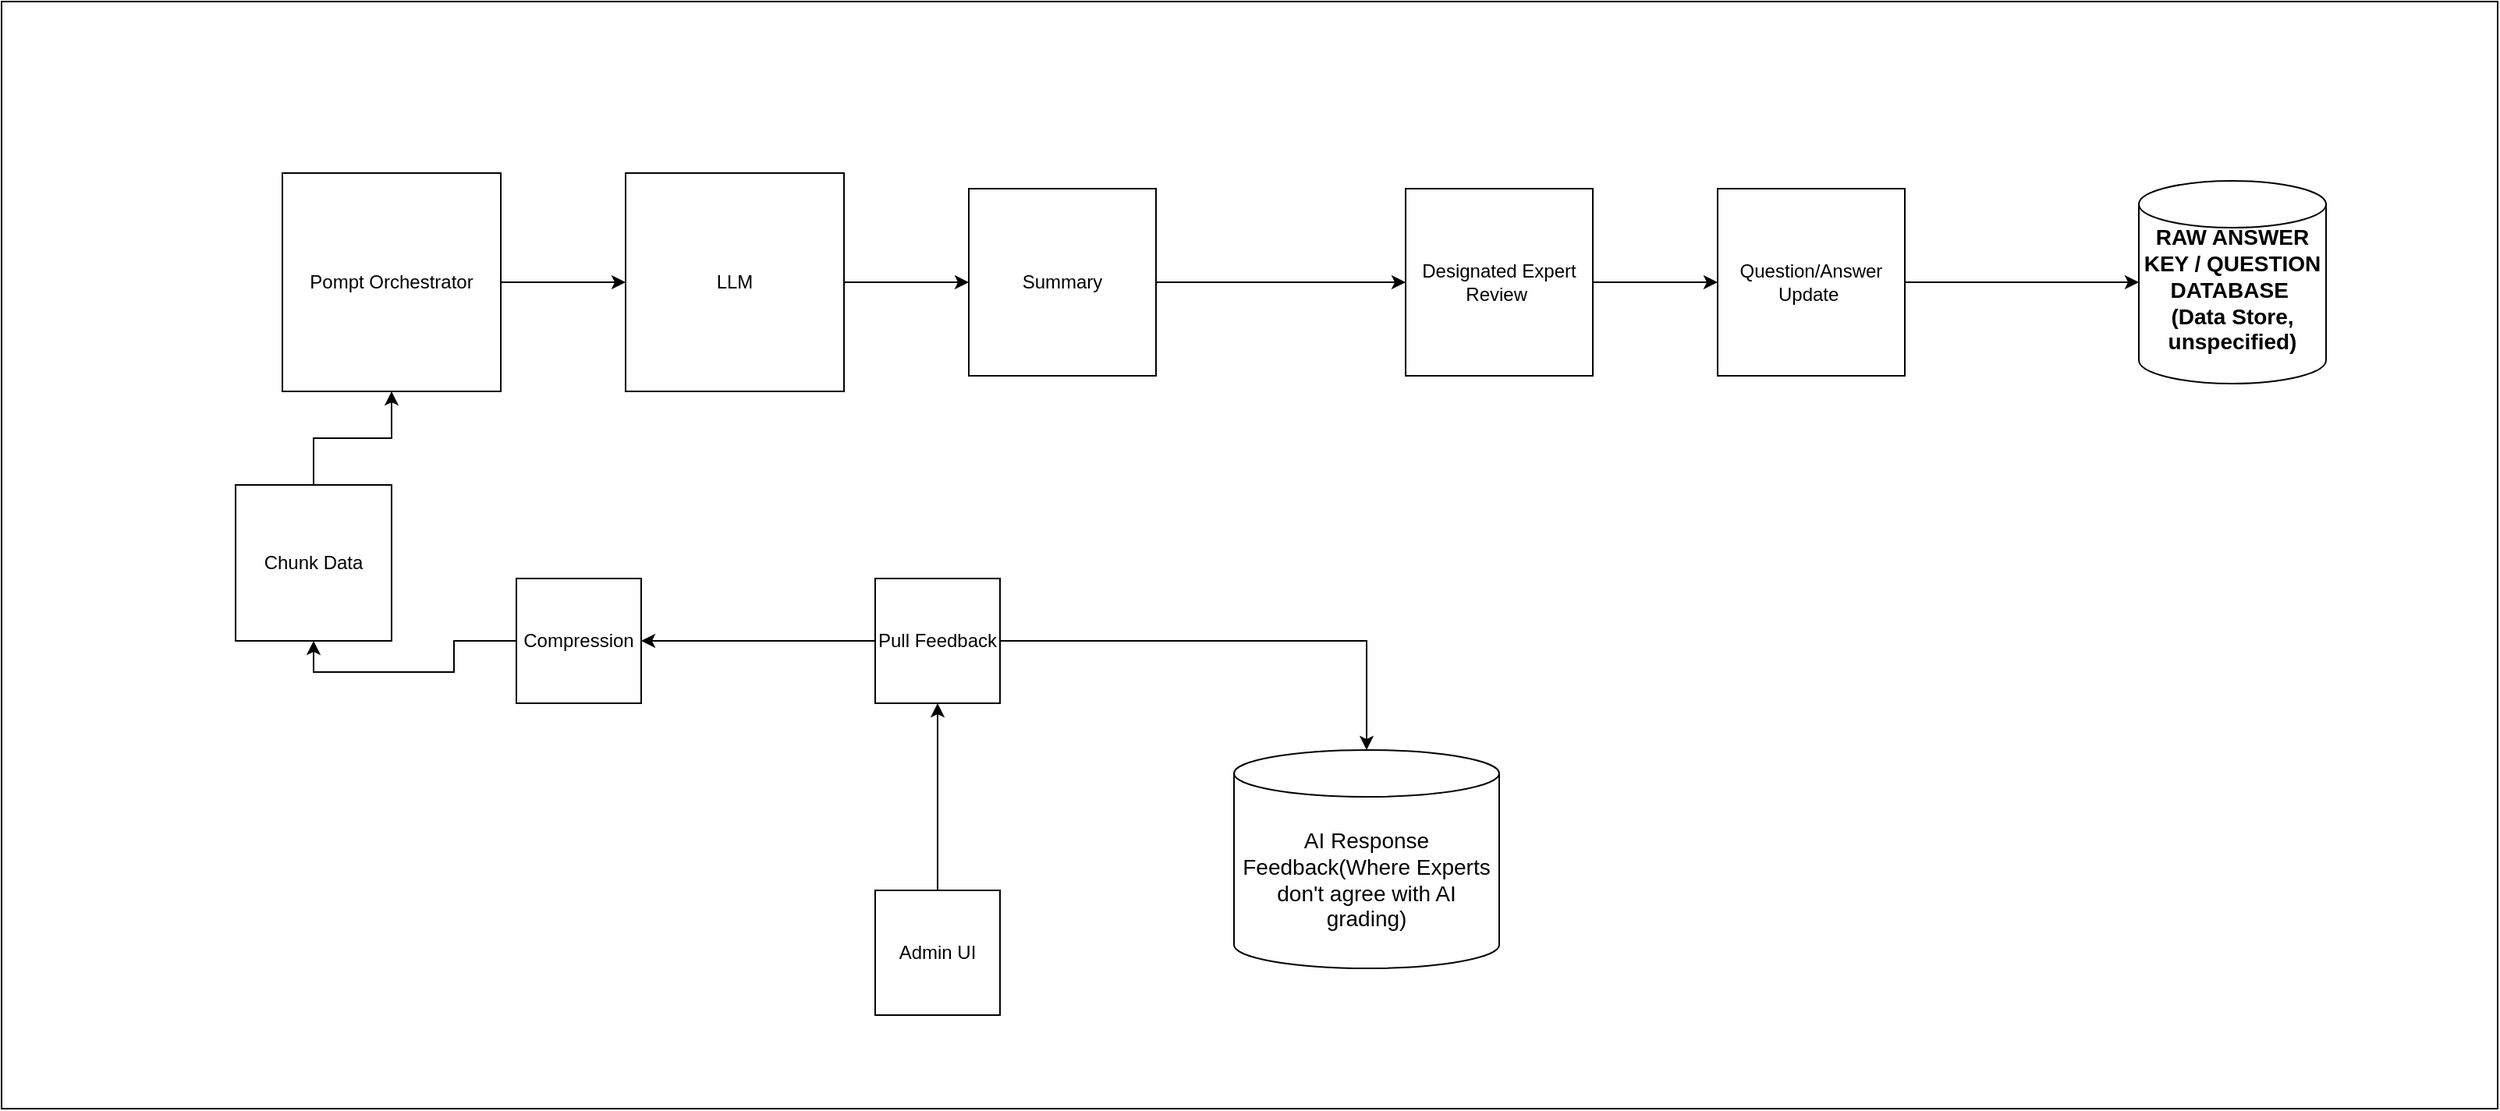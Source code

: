 <mxfile>
    <diagram id="R0IU-kuzwGd0edn5YRvD" name="Expert Refinement">
        <mxGraphModel dx="2587" dy="787" grid="1" gridSize="10" guides="1" tooltips="1" connect="1" arrows="1" fold="1" page="1" pageScale="1" pageWidth="850" pageHeight="1100" math="0" shadow="0">
            <root>
                <mxCell id="0"/>
                <mxCell id="1" parent="0"/>
                <mxCell id="49" value="" style="rounded=0;whiteSpace=wrap;html=1;" parent="1" vertex="1">
                    <mxGeometry x="-90" y="850" width="1600" height="710" as="geometry"/>
                </mxCell>
                <mxCell id="50" value="&lt;span style=&quot;font-size: 14px;&quot;&gt;AI Response&lt;br&gt;Feedback(Where Experts don&#39;t agree with AI grading)&lt;br&gt;&lt;/span&gt;" style="shape=cylinder3;whiteSpace=wrap;html=1;boundedLbl=1;backgroundOutline=1;size=15;strokeColor=default;align=center;verticalAlign=middle;fontFamily=Helvetica;fontSize=12;fontColor=default;fillColor=default;" parent="1" vertex="1">
                    <mxGeometry x="700" y="1330" width="170" height="140" as="geometry"/>
                </mxCell>
                <mxCell id="51" value="" style="edgeStyle=orthogonalEdgeStyle;rounded=0;orthogonalLoop=1;jettySize=auto;html=1;" parent="1" source="52" target="54" edge="1">
                    <mxGeometry relative="1" as="geometry"/>
                </mxCell>
                <mxCell id="52" value="Pompt Orchestrator" style="whiteSpace=wrap;html=1;aspect=fixed;" parent="1" vertex="1">
                    <mxGeometry x="90" y="960" width="140" height="140" as="geometry"/>
                </mxCell>
                <mxCell id="53" style="edgeStyle=orthogonalEdgeStyle;rounded=0;orthogonalLoop=1;jettySize=auto;html=1;" parent="1" source="54" edge="1">
                    <mxGeometry relative="1" as="geometry">
                        <mxPoint x="530" y="1030" as="targetPoint"/>
                    </mxGeometry>
                </mxCell>
                <mxCell id="54" value="LLM" style="whiteSpace=wrap;html=1;aspect=fixed;" parent="1" vertex="1">
                    <mxGeometry x="310" y="960" width="140" height="140" as="geometry"/>
                </mxCell>
                <mxCell id="55" style="edgeStyle=orthogonalEdgeStyle;rounded=0;orthogonalLoop=1;jettySize=auto;html=1;" parent="1" source="56" target="52" edge="1">
                    <mxGeometry relative="1" as="geometry"/>
                </mxCell>
                <mxCell id="56" value="Chunk Data" style="whiteSpace=wrap;html=1;aspect=fixed;" parent="1" vertex="1">
                    <mxGeometry x="60" y="1160" width="100" height="100" as="geometry"/>
                </mxCell>
                <mxCell id="57" style="edgeStyle=orthogonalEdgeStyle;rounded=0;orthogonalLoop=1;jettySize=auto;html=1;" parent="1" source="58" edge="1">
                    <mxGeometry relative="1" as="geometry">
                        <mxPoint x="810" y="1030" as="targetPoint"/>
                    </mxGeometry>
                </mxCell>
                <mxCell id="58" value="Summary" style="whiteSpace=wrap;html=1;aspect=fixed;" parent="1" vertex="1">
                    <mxGeometry x="530" y="970" width="120" height="120" as="geometry"/>
                </mxCell>
                <mxCell id="59" value="" style="edgeStyle=orthogonalEdgeStyle;rounded=0;orthogonalLoop=1;jettySize=auto;html=1;" parent="1" source="60" target="63" edge="1">
                    <mxGeometry relative="1" as="geometry"/>
                </mxCell>
                <mxCell id="60" value="Admin UI" style="whiteSpace=wrap;html=1;aspect=fixed;" parent="1" vertex="1">
                    <mxGeometry x="470" y="1420" width="80" height="80" as="geometry"/>
                </mxCell>
                <mxCell id="61" style="edgeStyle=orthogonalEdgeStyle;rounded=0;orthogonalLoop=1;jettySize=auto;html=1;" parent="1" source="63" target="50" edge="1">
                    <mxGeometry relative="1" as="geometry"/>
                </mxCell>
                <mxCell id="62" style="edgeStyle=orthogonalEdgeStyle;rounded=0;orthogonalLoop=1;jettySize=auto;html=1;" parent="1" source="63" target="65" edge="1">
                    <mxGeometry relative="1" as="geometry"/>
                </mxCell>
                <mxCell id="63" value="Pull Feedback" style="whiteSpace=wrap;html=1;aspect=fixed;" parent="1" vertex="1">
                    <mxGeometry x="470" y="1220" width="80" height="80" as="geometry"/>
                </mxCell>
                <mxCell id="64" style="edgeStyle=orthogonalEdgeStyle;rounded=0;orthogonalLoop=1;jettySize=auto;html=1;entryX=0.5;entryY=1;entryDx=0;entryDy=0;" parent="1" source="65" target="56" edge="1">
                    <mxGeometry relative="1" as="geometry"/>
                </mxCell>
                <mxCell id="65" value="Compression" style="whiteSpace=wrap;html=1;aspect=fixed;" parent="1" vertex="1">
                    <mxGeometry x="240" y="1220" width="80" height="80" as="geometry"/>
                </mxCell>
                <mxCell id="66" value="" style="edgeStyle=orthogonalEdgeStyle;rounded=0;orthogonalLoop=1;jettySize=auto;html=1;" parent="1" source="67" target="69" edge="1">
                    <mxGeometry relative="1" as="geometry"/>
                </mxCell>
                <mxCell id="67" value="Designated Expert Review&amp;nbsp;" style="whiteSpace=wrap;html=1;aspect=fixed;" parent="1" vertex="1">
                    <mxGeometry x="810" y="970" width="120" height="120" as="geometry"/>
                </mxCell>
                <mxCell id="68" style="edgeStyle=orthogonalEdgeStyle;rounded=0;orthogonalLoop=1;jettySize=auto;html=1;" parent="1" source="69" target="70" edge="1">
                    <mxGeometry relative="1" as="geometry"/>
                </mxCell>
                <mxCell id="69" value="Question/Answer Update&amp;nbsp;" style="whiteSpace=wrap;html=1;aspect=fixed;" parent="1" vertex="1">
                    <mxGeometry x="1010" y="970" width="120" height="120" as="geometry"/>
                </mxCell>
                <mxCell id="70" value="&lt;b&gt;&lt;font style=&quot;font-size: 14px;&quot;&gt;RAW ANSWER KEY / QUESTION DATABASE&amp;nbsp;&lt;/font&gt;&lt;/b&gt;&lt;div&gt;&lt;b&gt;&lt;font style=&quot;font-size: 14px;&quot;&gt;(Data Store, unspecified)&lt;/font&gt;&lt;/b&gt;&lt;div&gt;&lt;b&gt;&lt;font style=&quot;font-size: 14px;&quot;&gt;&lt;br&gt;&lt;/font&gt;&lt;/b&gt;&lt;/div&gt;&lt;/div&gt;" style="shape=cylinder3;whiteSpace=wrap;html=1;boundedLbl=1;backgroundOutline=1;size=15;strokeColor=default;align=center;verticalAlign=middle;fontFamily=Helvetica;fontSize=12;fontColor=default;fillColor=default;" parent="1" vertex="1">
                    <mxGeometry x="1280" y="965" width="120" height="130" as="geometry"/>
                </mxCell>
            </root>
        </mxGraphModel>
    </diagram>
</mxfile>